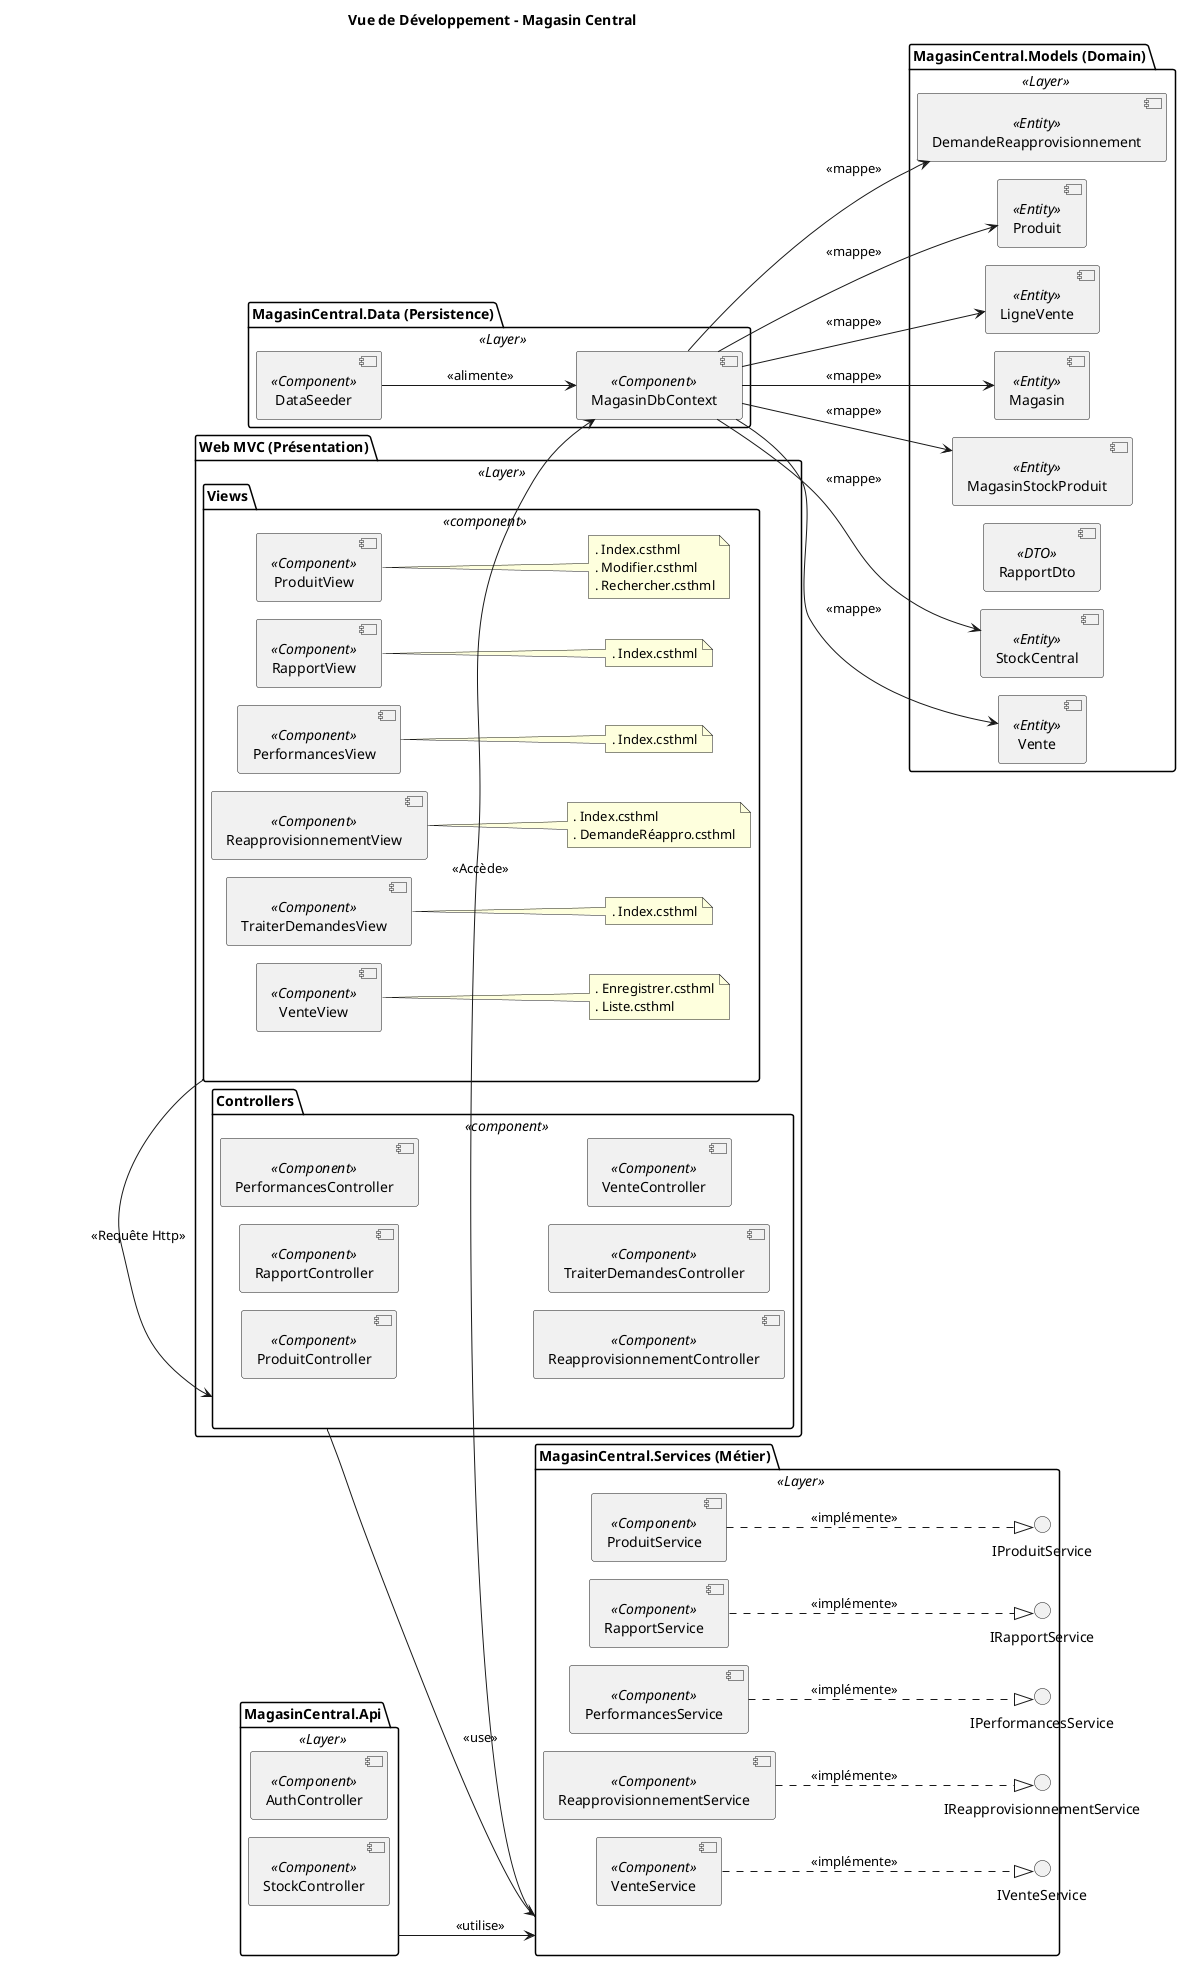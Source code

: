 @startuml VueDéveloppement_MagasinCentral
title Vue de Développement - Magasin Central
!pragma layout smetana
left to right direction

skinparam component {
  horizontalSpacing 40
  verticalSpacing 30
}
skinparam package {
  padding 20
}

package "Web MVC (Présentation)" as WebMVC <<Layer>> {
  package "Views" as view <<component>> {
    [ProduitView] <<Component>>
      note right of [ProduitView]
        . Index.csthml
        . Modifier.csthml
        . Rechercher.csthml
      end note
    [RapportView] <<Component>>
      note right of [RapportView]
        . Index.csthml
      end note
    [PerformancesView] <<Component>>
      note right of [PerformancesView]
        . Index.csthml
      end note
    [ReapprovisionnementView] <<Component>>
      note right of [ReapprovisionnementView]
        . Index.csthml
        . DemandeRéappro.csthml
      end note
    [TraiterDemandesView] <<Component>>
      note right of [TraiterDemandesView]
        . Index.csthml
      end note
    [VenteView] <<Component>>
      note right of [VenteView]
        . Enregistrer.csthml
        . Liste.csthml
      end note
  }

  package "Controllers" as controller <<component>> {
    [ProduitController] <<Component>>
    [RapportController] <<Component>>
    [PerformancesController] <<Component>>
    [ReapprovisionnementController] <<Component>>
    [TraiterDemandesController] <<Component>>
    [VenteController] <<Component>>
  }
}

package "MagasinCentral.Services (Métier)" as Services <<Layer>> {
  interface IProduitService
  interface IRapportService
  interface IPerformancesService
  interface IReapprovisionnementService
  interface IVenteService

  [ProduitService] <<Component>>
  [RapportService] <<Component>>
  [PerformancesService] <<Component>>
  [ReapprovisionnementService] <<Component>>
  [VenteService] <<Component>>
}

package "MagasinCentral.Data (Persistence)" as Contexte <<Layer>> {
  [MagasinDbContext] <<Component>>
  [DataSeeder] <<Component>>
}

package "MagasinCentral.Models (Domain)" as Models <<Layer>> {
  [DemandeReapprovisionnement] <<Entity>>
  [Produit] <<Entity>>
  [LigneVente] <<Entity>>
  [Magasin] <<Entity>>
  [MagasinStockProduit] <<Entity>>
  [RapportDto] <<DTO>>
  [StockCentral] <<Entity>>
  [Vente] <<Entity>>
}

package "MagasinCentral.Api" as API <<Layer>> {
  [AuthController] <<Component>>
  [PerformancesController] <<Component>>
  [RapportController] <<Component>>
  [ProduitController] <<Component>>
  [StockController] <<Component>>
}

controller --> Services : <<use>>
view -> controller : <<Requête Http>>

[ProduitService] ..|> IProduitService : <<implémente>>
[RapportService] ..|> IRapportService : <<implémente>>
[PerformancesService] ..|> IPerformancesService : <<implémente>>
[ReapprovisionnementService] ..|> IReapprovisionnementService : <<implémente>>
[VenteService] ..|> IVenteService : <<implémente>>

Services -> MagasinDbContext : <<Accède>>

MagasinDbContext --> DemandeReapprovisionnement : <<mappe>>
MagasinDbContext --> Produit : <<mappe>>
MagasinDbContext --> LigneVente : <<mappe>>
MagasinDbContext --> Magasin : <<mappe>>
MagasinDbContext --> MagasinStockProduit : <<mappe>>
MagasinDbContext --> StockCentral : <<mappe>>
MagasinDbContext --> Vente : <<mappe>>

DataSeeder --> MagasinDbContext : <<alimente>>

API --> Services : <<utilise>>


@enduml
